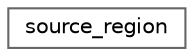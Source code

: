 digraph "Graphical Class Hierarchy"
{
 // LATEX_PDF_SIZE
  bgcolor="transparent";
  edge [fontname=Helvetica,fontsize=10,labelfontname=Helvetica,labelfontsize=10];
  node [fontname=Helvetica,fontsize=10,shape=box,height=0.2,width=0.4];
  rankdir="LR";
  Node0 [id="Node000000",label="source_region",height=0.2,width=0.4,color="grey40", fillcolor="white", style="filled",URL="$structsource__region.html",tooltip="A source document region."];
}
